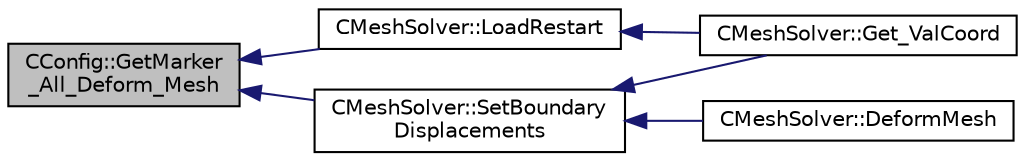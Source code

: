 digraph "CConfig::GetMarker_All_Deform_Mesh"
{
  edge [fontname="Helvetica",fontsize="10",labelfontname="Helvetica",labelfontsize="10"];
  node [fontname="Helvetica",fontsize="10",shape=record];
  rankdir="LR";
  Node6309 [label="CConfig::GetMarker\l_All_Deform_Mesh",height=0.2,width=0.4,color="black", fillcolor="grey75", style="filled", fontcolor="black"];
  Node6309 -> Node6310 [dir="back",color="midnightblue",fontsize="10",style="solid",fontname="Helvetica"];
  Node6310 [label="CMeshSolver::SetBoundary\lDisplacements",height=0.2,width=0.4,color="black", fillcolor="white", style="filled",URL="$class_c_mesh_solver.html#a8583f48eeef992c863a8e0595e87b70f",tooltip="Check the boundary vertex that are going to be moved. "];
  Node6310 -> Node6311 [dir="back",color="midnightblue",fontsize="10",style="solid",fontname="Helvetica"];
  Node6311 [label="CMeshSolver::Get_ValCoord",height=0.2,width=0.4,color="black", fillcolor="white", style="filled",URL="$class_c_mesh_solver.html#a91bd5c2365d1a619c804311e0d5550cb",tooltip="Get the value of the reference coordinate to set on the element structure. "];
  Node6310 -> Node6312 [dir="back",color="midnightblue",fontsize="10",style="solid",fontname="Helvetica"];
  Node6312 [label="CMeshSolver::DeformMesh",height=0.2,width=0.4,color="black", fillcolor="white", style="filled",URL="$class_c_mesh_solver.html#a9f95488da182ba844e5ea3cd0d613399",tooltip="Grid deformation using the linear elasticity equations. "];
  Node6309 -> Node6313 [dir="back",color="midnightblue",fontsize="10",style="solid",fontname="Helvetica"];
  Node6313 [label="CMeshSolver::LoadRestart",height=0.2,width=0.4,color="black", fillcolor="white", style="filled",URL="$class_c_mesh_solver.html#a158c64de91317d7570e7192493fe0a19",tooltip="Load a solution from a restart file. "];
  Node6313 -> Node6311 [dir="back",color="midnightblue",fontsize="10",style="solid",fontname="Helvetica"];
}
